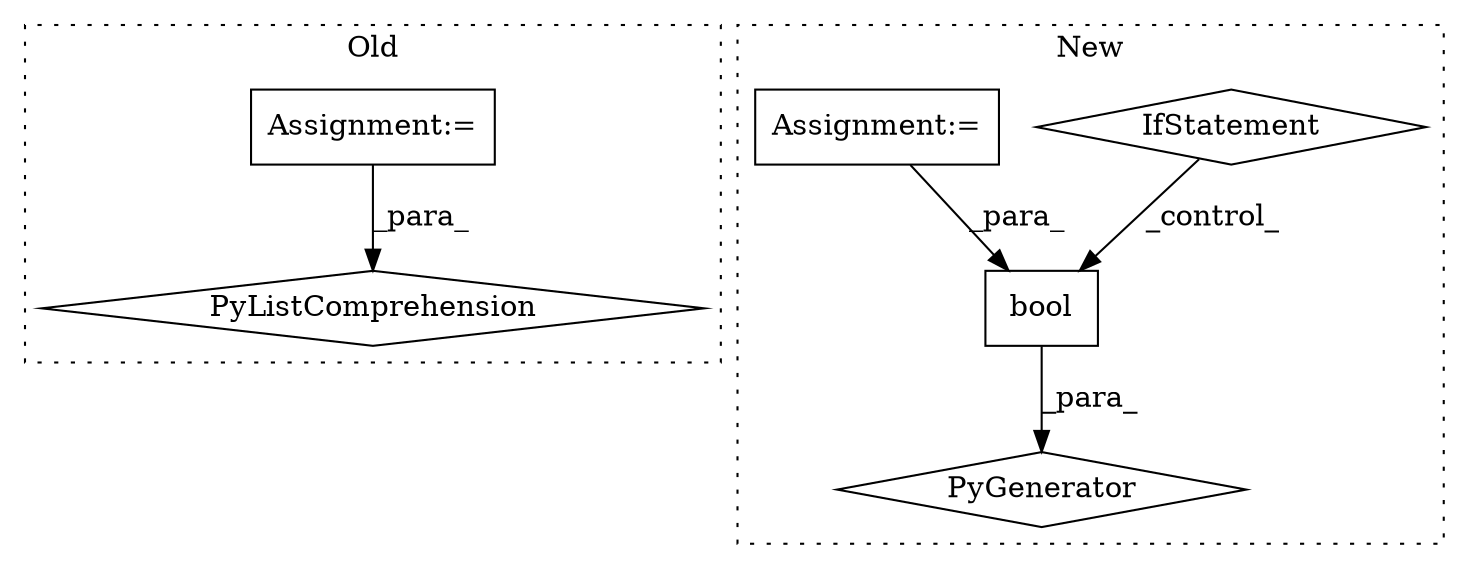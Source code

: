 digraph G {
subgraph cluster0 {
1 [label="PyListComprehension" a="109" s="845" l="127" shape="diamond"];
3 [label="Assignment:=" a="7" s="940" l="24" shape="box"];
label = "Old";
style="dotted";
}
subgraph cluster1 {
2 [label="bool" a="32" s="429,435" l="5,1" shape="box"];
4 [label="IfStatement" a="25" s="494" l="74" shape="diamond"];
5 [label="PyGenerator" a="107" s="429" l="145" shape="diamond"];
6 [label="Assignment:=" a="7" s="494" l="74" shape="box"];
label = "New";
style="dotted";
}
2 -> 5 [label="_para_"];
3 -> 1 [label="_para_"];
4 -> 2 [label="_control_"];
6 -> 2 [label="_para_"];
}